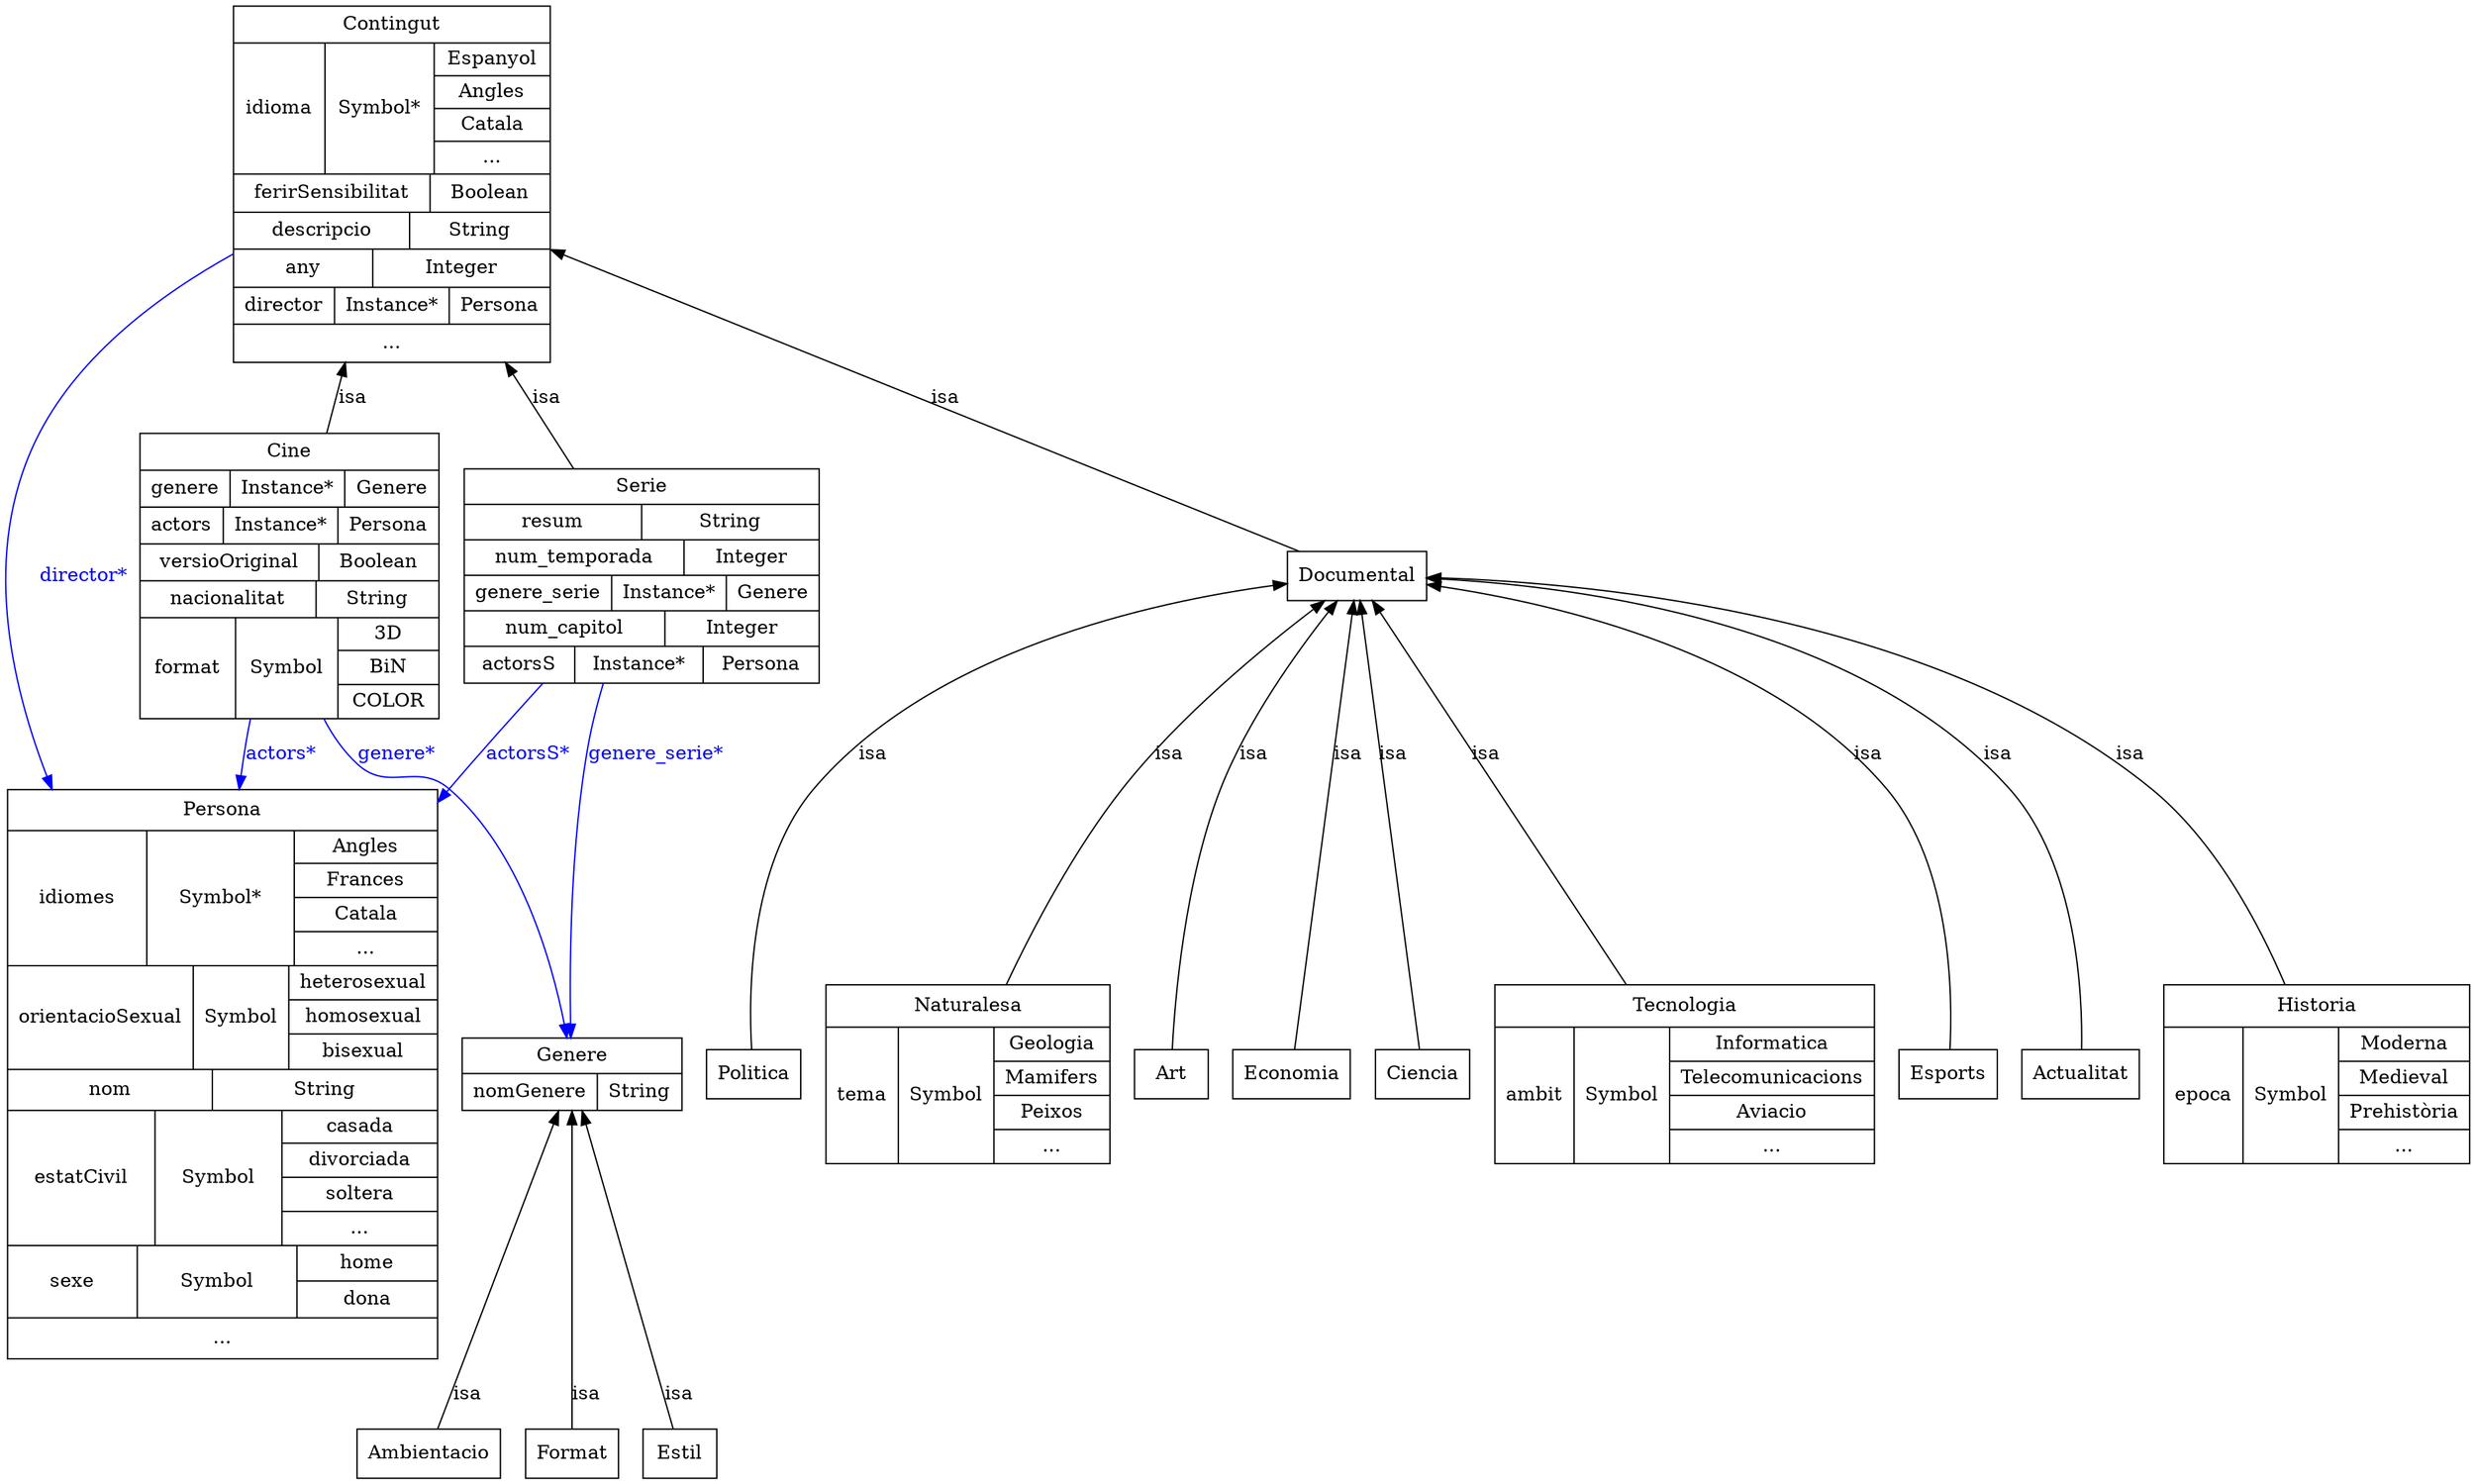 digraph TVornoTV {
	node [label="\N"];
	graph [bb="0,0,1746.9,1088"];
	Persona [label="{Persona|{idiomes|Symbol*|{Angles|Frances|Catala|...}}|{orientacioSexual|Symbol|{heterosexual|homosexual|bisexual}}|{nom|String}\
|{estatCivil|Symbol|{casada|divorciada|soltera|...}}|{sexe|Symbol|{home|dona}}|{...}}", shape=record, color="0.0,0.0,0.0", fontcolor="0.0,0.0,0.0", pos="162.89,299", rects="10.39,481,315.39,507 10.39,377,109.39,481 109.39,377,214.39,481 214.39,455,315.39,481 214.39,429,315.39,455 214.39,403,315.39,429\
 214.39,377,315.39,403 10.39,299,141.39,377 141.39,299,208.39,377 208.39,351,315.39,377 208.39,325,315.39,351 208.39,299,315.39\
,325 10.39,273,156.39,299 156.39,273,315.39,299 10.39,169,114.39,273 114.39,169,205.39,273 205.39,247,315.39,273 205.39,221,315.39\
,247 205.39,195,315.39,221 205.39,169,315.39,195 10.39,117,102.39,169 102.39,117,214.39,169 214.39,143,315.39,169 214.39,117,315.39\
,143 10.39,91,315.39,117", width="4.2222", height="5.7917"];
	Economia [label=Economia, shape=box, color="0.0,0.0,0.0", fontcolor="0.0,0.0,0.0", pos="917.89,299", width="1.1389", height="0.5"];
	Documental [label=Documental, shape=box, color="0.0,0.0,0.0", fontcolor="0.0,0.0,0.0", pos="963.89,667", width="1.3889", height="0.5"];
	Ambientacio [label=Ambientacio, shape=box, color="0.0,0.0,0.0", fontcolor="0.0,0.0,0.0", pos="310.89,18", width="1.3889", height="0.5"];
	Genere [label="{Genere|{nomGenere|String}}", shape=record, color="0.0,0.0,0.0", fontcolor="0.0,0.0,0.0", pos="410.89,299", rects="332.39,299,489.39,325 332.39,273,430.39,299 430.39,273,489.39,299", width="2.1667", height="0.73611"];
	Ciencia [label=Ciencia, shape=box, color="0.0,0.0,0.0", fontcolor="0.0,0.0,0.0", pos="1009.9,299", width="0.91667", height="0.5"];
	Tecnologia [label="{Tecnologia|{ambit|Symbol|{Informatica|Telecomunicacions|Aviacio|...}}}", shape=record, color="0.0,0.0,0.0", fontcolor="0.0,0.0,0.0", pos="1193.9,299", rects="1060.9,338,1326.9,364 1060.9,234,1116.9,338 1116.9,234,1183.9,338 1183.9,312,1326.9,338 1183.9,286,1326.9,312 1183.9,260,1326.9,\
286 1183.9,234,1326.9,260", width="3.6944", height="1.8194"];
	Esports [label=Esports, shape=box, color="0.0,0.0,0.0", fontcolor="0.0,0.0,0.0", pos="1378.9,299", width="0.94444", height="0.5"];
	Actualitat [label=Actualitat, shape=box, color="0.0,0.0,0.0", fontcolor="0.0,0.0,0.0", pos="1472.9,299", width="1.1667", height="0.5"];
	Format [label=Format, shape=box, color="0.0,0.0,0.0", fontcolor="0.0,0.0,0.0", pos="410.89,18", width="0.88889", height="0.5"];
	Historia [label="{Historia|{epoca|Symbol|{Moderna|Medieval|Prehistòria|...}}}", shape=record, color="0.0,0.0,0.0", fontcolor="0.0,0.0,0.0", pos="1639.9,299", rects="1532.4,338,1747.4,364 1532.4,234,1588.4,338 1588.4,234,1655.4,338 1655.4,312,1747.4,338 1655.4,286,1747.4,312 1655.4,260,1747.4,\
286 1655.4,234,1747.4,260", width="2.9722", height="1.8194"];
	Cine [label="{Cine|{genere|Instance*|{Genere}}|{actors|Instance*|{Persona}}|{versioOriginal|Boolean}|{nacionalitat|String}|{format|Symbol|{3D\
|BiN|COLOR}}}", shape=record, color="0.0,0.0,0.0", fontcolor="0.0,0.0,0.0", pos="206.89,667", rects="98.89,745,314.89,771 98.89,719,163.89,745 163.89,719,246.89,745 246.89,719,314.89,745 98.89,693,158.89,719 158.89,693,242.89,719\
 242.89,693,314.89,719 98.89,667,226.89,693 226.89,667,314.89,693 98.89,641,225.89,667 225.89,641,314.89,667 98.89,563,167.89,641\
 167.89,563,241.89,641 241.89,615,314.89,641 241.89,589,314.89,615 241.89,563,314.89,589", width=3, height="2.9028"];
	Contingut [label="{Contingut|{idioma|Symbol*|{Espanyol|Angles|Catala|...}}|{ferirSensibilitat|Boolean}|{descripcio|String}|{any|Integer}|{director\
|Instance*|{Persona}}|{...}}", shape=record, color="0.0,0.0,0.0", fontcolor="0.0,0.0,0.0", pos="359.89,957", rects="247.89,1061,471.89,1087 247.89,957,312.89,1061 312.89,957,389.89,1061 389.89,1035,471.89,1061 389.89,1009,471.89,1035 389.89,983\
,471.89,1009 389.89,957,471.89,983 247.89,931,384.89,957 384.89,931,471.89,957 247.89,905,371.89,931 371.89,905,471.89,931 247.89\
,879,346.89,905 346.89,879,471.89,905 247.89,853,317.89,879 317.89,853,400.89,879 400.89,853,471.89,879 247.89,827,471.89,853", width="3.1111", height="3.625"];
	Serie [label="{Serie|{resum|String}|{num_temporada|Integer}|{genere_serie|Instance*|{Genere}}|{num_capitol|Integer}|{actorsS|Instance*|{Persona\
}}}", shape=record, color="0.0,0.0,0.0", fontcolor="0.0,0.0,0.0", pos="460.89,667", rects="332.89,719,588.89,745 332.89,693,460.89,719 460.89,693,588.89,719 332.89,667,491.89,693 491.89,667,588.89,693 332.89,641,437.89,\
667 437.89,641,520.89,667 520.89,641,588.89,667 332.89,615,476.89,641 476.89,615,588.89,641 332.89,589,411.89,615 411.89,589,505.89\
,615 505.89,589,588.89,615", width="3.5556", height="2.1806"];
	Estil [label=Estil, shape=box, color="0.0,0.0,0.0", fontcolor="0.0,0.0,0.0", pos="487.89,18", width="0.75", height="0.5"];
	Politica [label=Politica, shape=box, color="0.0,0.0,0.0", fontcolor="0.0,0.0,0.0", pos="538.89,299", width="0.88889", height="0.5"];
	Naturalesa [label="{Naturalesa|{tema|Symbol|{Geologia|Mamifers|Peixos|...}}}", shape=record, color="0.0,0.0,0.0", fontcolor="0.0,0.0,0.0", pos="687.89,299", rects="588.89,338,786.89,364 588.89,234,640.89,338 640.89,234,707.89,338 707.89,312,786.89,338 707.89,286,786.89,312 707.89,260,786.89,\
286 707.89,234,786.89,260", width="2.75", height="1.8194"];
	Art [label=Art, shape=box, color="0.0,0.0,0.0", fontcolor="0.0,0.0,0.0", pos="831.89,299", width="0.75", height="0.5"];
	Documental -> Economia [dir=back, label=isa, color="0.0,0.0,0.0", fontcolor="0.0,0.0,0.0", pos="s,961.61,648.75 960.34,638.58 951.31,566.33 927.65,377.11 920.18,317.36", lp="956.39,535"];
	Genere -> Ambientacio [dir=back, label=isa, color="0.0,0.0,0.0", fontcolor="0.0,0.0,0.0", pos="s,401.57,272.82 398.18,263.29 376.63,202.74 333.69,82.067 317.38,36.233", lp="340.39,63"];
	Documental -> Ciencia [dir=back, label=isa, color="0.0,0.0,0.0", fontcolor="0.0,0.0,0.0", pos="s,966.17,648.75 967.44,638.58 976.47,566.33 1000.1,377.11 1007.6,317.36", lp="990.39,535"];
	Documental -> Tecnologia [dir=back, label=isa, color="0.0,0.0,0.0", fontcolor="0.0,0.0,0.0", pos="s,975.3,648.75 980.63,640.22 1016.6,582.69 1102.1,445.91 1153.2,364.06", lp="1060.4,535"];
	Documental -> Esports [dir=back, label=isa, color="0.0,0.0,0.0", fontcolor="0.0,0.0,0.0", pos="s,1013.9,660.48 1024,658.76 1107.3,644.01 1256.7,605 1335.9,508 1382.4,451.05 1382.6,356.76 1380.4,317.28", lp="1323.4,535"];
	Documental -> Actualitat [dir=back, label=isa, color="0.0,0.0,0.0", fontcolor="0.0,0.0,0.0", pos="s,1014.2,656.26 1024,654.06 1135.9,628.78 1369.3,569.85 1421.9,508 1470,451.38 1474.1,356.5 1473.6,317.05", lp="1408.4,535"];
	Genere -> Format [dir=back, label=isa, color="0.0,0.0,0.0", fontcolor="0.0,0.0,0.0", pos="s,410.89,272.82 410.89,262.54 410.89,201.75 410.89,81.878 410.89,36.233", lp="420.39,63"];
	Documental -> Historia [dir=back, label=isa, color="0.0,0.0,0.0", fontcolor="0.0,0.0,0.0", pos="s,1014.1,658.22 1024.1,656.38 1152.4,632.76 1447.2,572.79 1523.9,508 1568.7,470.09 1599.4,410.24 1617.9,364.28", lp="1502.4,535"];
	Contingut -> Cine [dir=back, label=isa, color="0.0,0.0,0.0", fontcolor="0.0,0.0,0.0", pos="s,291.22,826.85 286.36,817.63 278.09,801.96 269.78,786.2 261.81,771.09", lp="288.39,799"];
	Cine -> Genere [label="genere*", color="0.6666667,1.0,1.0", fontcolor="0.6666667,1.0,1.0", style=filled, pos="e,407.54,325.14 228.9,562.76 235.43,549.03 243.91,536.21 254.89,526 278.1,504.42 299.97,528.8 323.89,508 375.73,462.92 397.33,381.98\
 405.83,335.15", lp="282.89,535"];
	Cine -> Persona [label="actors*", color="0.6666667,1.0,1.0", fontcolor="0.6666667,1.0,1.0", style=filled, pos="e,172.16,507.11 180.11,562.91 178.91,556.54 177.81,550.2 176.89,544 175.59,535.27 174.4,526.36 173.33,517.34", lp="201.89,535"];
	Contingut -> Serie [dir=back, label=isa, color="0.0,0.0,0.0", fontcolor="0.0,0.0,0.0", pos="s,405.22,826.85 408.52,817.36 417.16,792.55 425.87,767.54 433.64,745.23", lp="425.39,799"];
	Serie -> Genere [label="genere_serie*", color="0.6666667,1.0,1.0", fontcolor="0.6666667,1.0,1.0", style=filled, pos="e,409.44,325.01 431.14,588.8 426.61,574.11 422.56,558.73 419.89,544 406.63,470.8 407.28,383.35 409.03,335.23", lp="468.39,535"];
	Serie -> Persona [label="actorsS*", color="0.6666667,1.0,1.0", fontcolor="0.6666667,1.0,1.0", style=filled, pos="e,315.47,497.75 392.43,588.8 379.57,573.97 366.28,558.55 353.89,544 343.29,531.56 332.53,518.63 321.79,505.5", lp="383.39,535"];
	Genere -> Estil [dir=back, label=isa, color="0.0,0.0,0.0", fontcolor="0.0,0.0,0.0", pos="s,418.06,272.82 420.78,262.91 437.4,202.25 470.36,81.972 482.89,36.233", lp="485.39,63"];
	Contingut -> Documental [dir=back, label=isa, color="0.0,0.0,0.0", fontcolor="0.0,0.0,0.0", pos="s,472.08,903.13 481.1,898.8 619.77,832.22 838.91,727 926.2,685.09", lp="707.39,799"];
	Contingut -> Persona [label="director*", color="0.6666667,1.0,1.0", fontcolor="0.6666667,1.0,1.0", style=filled, pos="e,35.003,507.22 247.55,926.87 171.16,899.88 75.777,851.92 28.89,772 -16.693,694.3 -1.9137,600.27 31.204,516.59", lp="59.39,667"];
	Documental -> Politica [dir=back, label=isa, color="0.0,0.0,0.0", fontcolor="0.0,0.0,0.0", pos="s,913.87,661.33 903.77,659.78 818.05,646.15 662.02,608.33 579.89,508 533.28,451.06 534.36,356.35 537.15,317", lp="619.39,535"];
	Documental -> Naturalesa [dir=back, label=isa, color="0.0,0.0,0.0", fontcolor="0.0,0.0,0.0", pos="s,940.04,648.78 931.78,642.2 895.49,612.99 836.23,561.63 795.89,508 762.5,463.61 734.11,407.4 714.82,364.46", lp="833.39,535"];
	Documental -> Art [dir=back, label=isa, color="0.0,0.0,0.0", fontcolor="0.0,0.0,0.0", pos="s,949.6,648.61 943.43,640.27 921.26,609.9 886.55,558.05 867.89,508 842.74,440.55 835.01,354.23 832.76,317.2", lp="891.39,535"];
}
